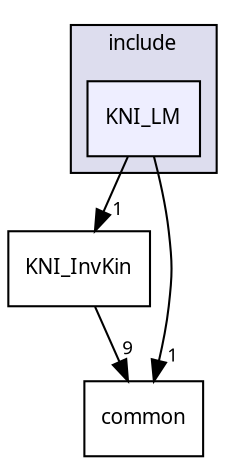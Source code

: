digraph G {
  compound=true
  node [ fontsize=10, fontname="FreeSans.ttf"];
  edge [ labelfontsize=9, labelfontname="FreeSans.ttf"];
  subgraph clusterdir_42b44183729710e2234ec3a159c2d8e5 {
    graph [ bgcolor="#ddddee", pencolor="black", label="include" fontname="FreeSans.ttf", fontsize=10, URL="dir_42b44183729710e2234ec3a159c2d8e5.html"]
  dir_2061ff4be22b7924207684497565731e [shape=box, label="KNI_LM", style="filled", fillcolor="#eeeeff", pencolor="black", URL="dir_2061ff4be22b7924207684497565731e.html"];
  }
  dir_6eee9ebd011f7fc07a4fbeddb7cf3bfd [shape=box label="KNI_InvKin" URL="dir_6eee9ebd011f7fc07a4fbeddb7cf3bfd.html"];
  dir_6885e97dc92666346a5bf0b1e05224cd [shape=box label="common" URL="dir_6885e97dc92666346a5bf0b1e05224cd.html"];
  dir_6eee9ebd011f7fc07a4fbeddb7cf3bfd->dir_6885e97dc92666346a5bf0b1e05224cd [headlabel="9", labeldistance=1.5 headhref="dir_000003_000001.html"];
  dir_2061ff4be22b7924207684497565731e->dir_6eee9ebd011f7fc07a4fbeddb7cf3bfd [headlabel="1", labeldistance=1.5 headhref="dir_000004_000003.html"];
  dir_2061ff4be22b7924207684497565731e->dir_6885e97dc92666346a5bf0b1e05224cd [headlabel="1", labeldistance=1.5 headhref="dir_000004_000001.html"];
}
